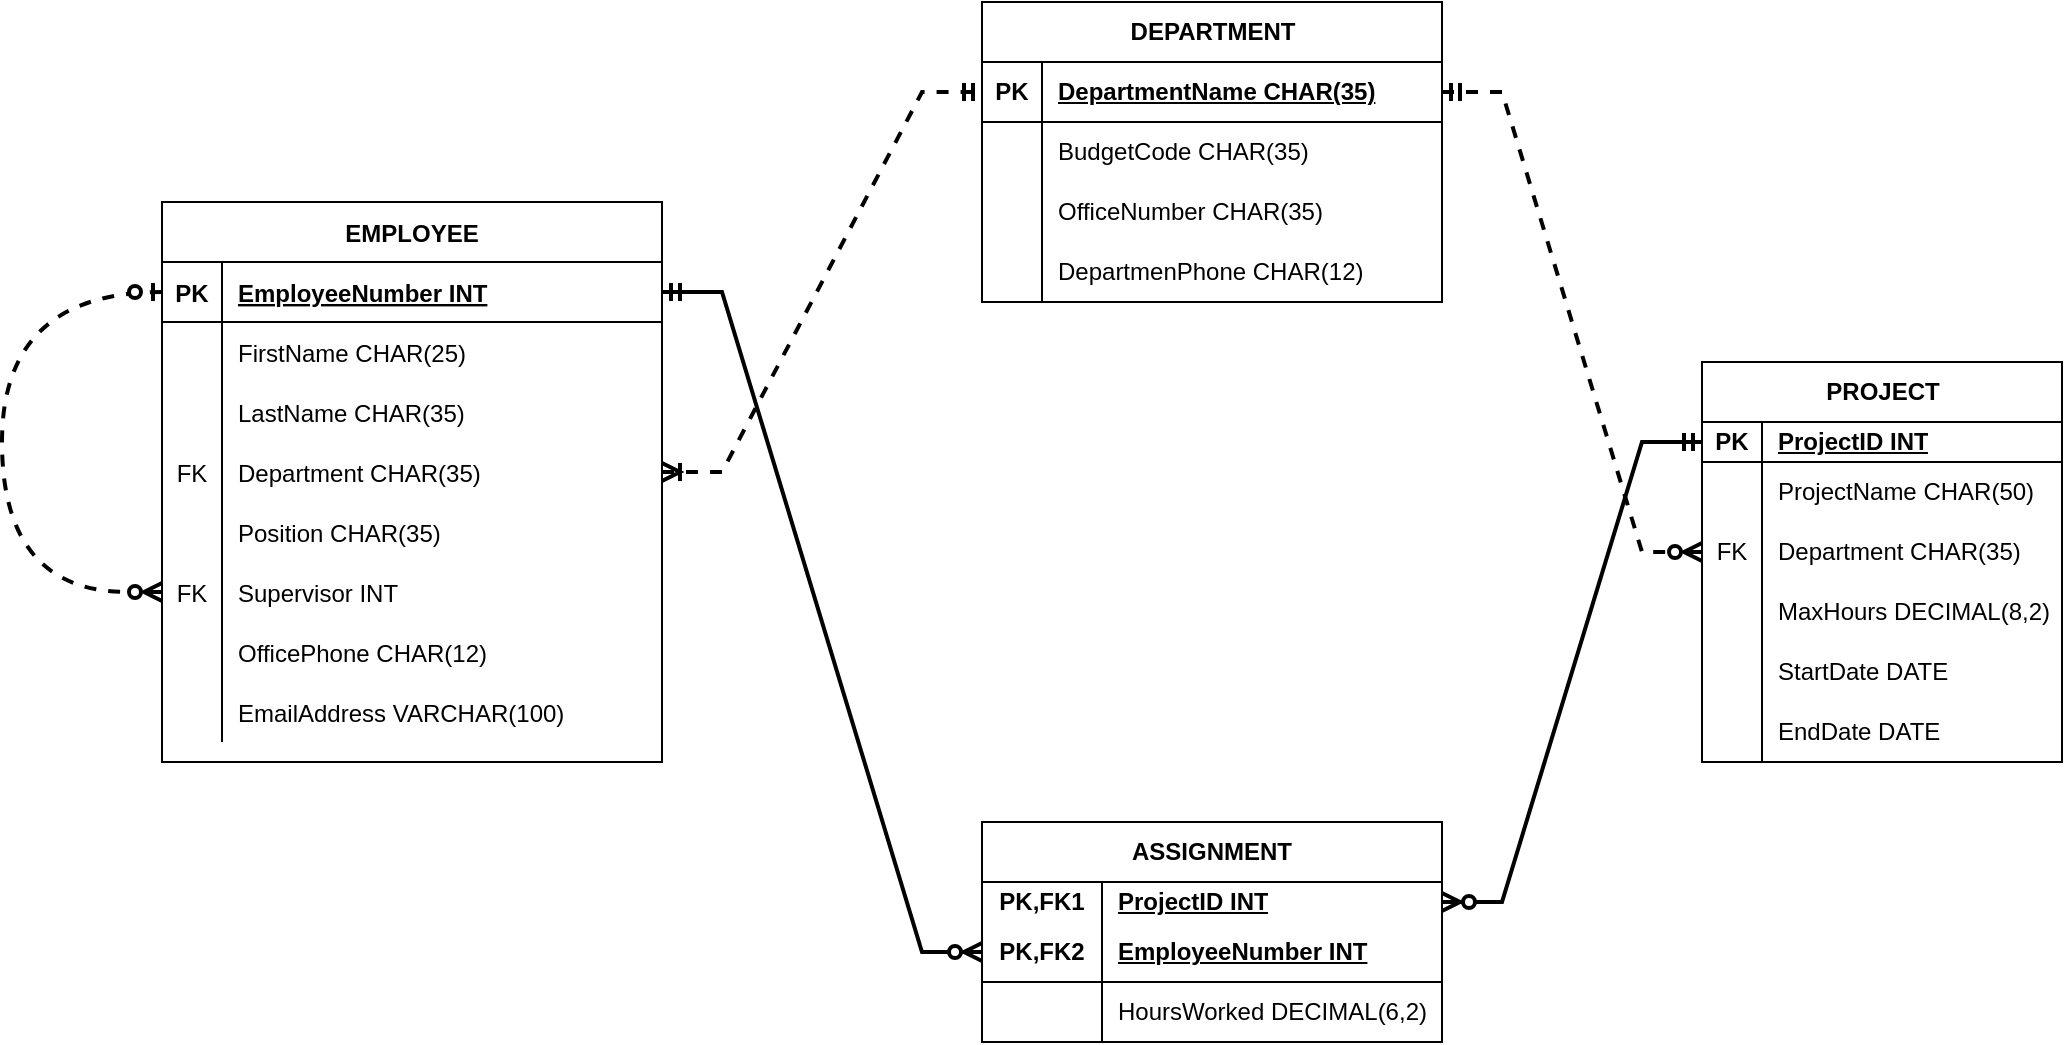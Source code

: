 <mxfile version="21.6.5" type="github">
  <diagram id="R2lEEEUBdFMjLlhIrx00" name="Page-1">
    <mxGraphModel dx="207" dy="268" grid="1" gridSize="10" guides="1" tooltips="1" connect="1" arrows="1" fold="1" page="1" pageScale="1" pageWidth="850" pageHeight="1100" math="0" shadow="0" extFonts="Permanent Marker^https://fonts.googleapis.com/css?family=Permanent+Marker">
      <root>
        <mxCell id="0" />
        <mxCell id="1" parent="0" />
        <mxCell id="C-vyLk0tnHw3VtMMgP7b-23" value="EMPLOYEE" style="shape=table;startSize=30;container=1;collapsible=1;childLayout=tableLayout;fixedRows=1;rowLines=0;fontStyle=1;align=center;resizeLast=1;labelBackgroundColor=default;" parent="1" vertex="1">
          <mxGeometry x="120" y="120" width="250" height="280" as="geometry" />
        </mxCell>
        <mxCell id="C-vyLk0tnHw3VtMMgP7b-24" value="" style="shape=partialRectangle;collapsible=0;dropTarget=0;pointerEvents=0;fillColor=none;points=[[0,0.5],[1,0.5]];portConstraint=eastwest;top=0;left=0;right=0;bottom=1;" parent="C-vyLk0tnHw3VtMMgP7b-23" vertex="1">
          <mxGeometry y="30" width="250" height="30" as="geometry" />
        </mxCell>
        <mxCell id="C-vyLk0tnHw3VtMMgP7b-25" value="PK" style="shape=partialRectangle;overflow=hidden;connectable=0;fillColor=none;top=0;left=0;bottom=0;right=0;fontStyle=1;" parent="C-vyLk0tnHw3VtMMgP7b-24" vertex="1">
          <mxGeometry width="30" height="30" as="geometry">
            <mxRectangle width="30" height="30" as="alternateBounds" />
          </mxGeometry>
        </mxCell>
        <mxCell id="C-vyLk0tnHw3VtMMgP7b-26" value="EmployeeNumber INT" style="shape=partialRectangle;overflow=hidden;connectable=0;fillColor=none;top=0;left=0;bottom=0;right=0;align=left;spacingLeft=6;fontStyle=5;" parent="C-vyLk0tnHw3VtMMgP7b-24" vertex="1">
          <mxGeometry x="30" width="220" height="30" as="geometry">
            <mxRectangle width="220" height="30" as="alternateBounds" />
          </mxGeometry>
        </mxCell>
        <mxCell id="C-vyLk0tnHw3VtMMgP7b-27" value="" style="shape=partialRectangle;collapsible=0;dropTarget=0;pointerEvents=0;fillColor=none;points=[[0,0.5],[1,0.5]];portConstraint=eastwest;top=0;left=0;right=0;bottom=0;" parent="C-vyLk0tnHw3VtMMgP7b-23" vertex="1">
          <mxGeometry y="60" width="250" height="30" as="geometry" />
        </mxCell>
        <mxCell id="C-vyLk0tnHw3VtMMgP7b-28" value="" style="shape=partialRectangle;overflow=hidden;connectable=0;fillColor=none;top=0;left=0;bottom=0;right=0;" parent="C-vyLk0tnHw3VtMMgP7b-27" vertex="1">
          <mxGeometry width="30" height="30" as="geometry">
            <mxRectangle width="30" height="30" as="alternateBounds" />
          </mxGeometry>
        </mxCell>
        <mxCell id="C-vyLk0tnHw3VtMMgP7b-29" value="FirstName CHAR(25) " style="shape=partialRectangle;overflow=hidden;connectable=0;fillColor=none;top=0;left=0;bottom=0;right=0;align=left;spacingLeft=6;" parent="C-vyLk0tnHw3VtMMgP7b-27" vertex="1">
          <mxGeometry x="30" width="220" height="30" as="geometry">
            <mxRectangle width="220" height="30" as="alternateBounds" />
          </mxGeometry>
        </mxCell>
        <mxCell id="xQtc1vV7oJHQVXlDCaET-9" value="" style="shape=partialRectangle;collapsible=0;dropTarget=0;pointerEvents=0;fillColor=none;points=[[0,0.5],[1,0.5]];portConstraint=eastwest;top=0;left=0;right=0;bottom=0;" parent="C-vyLk0tnHw3VtMMgP7b-23" vertex="1">
          <mxGeometry y="90" width="250" height="30" as="geometry" />
        </mxCell>
        <mxCell id="xQtc1vV7oJHQVXlDCaET-10" value="" style="shape=partialRectangle;overflow=hidden;connectable=0;fillColor=none;top=0;left=0;bottom=0;right=0;" parent="xQtc1vV7oJHQVXlDCaET-9" vertex="1">
          <mxGeometry width="30" height="30" as="geometry">
            <mxRectangle width="30" height="30" as="alternateBounds" />
          </mxGeometry>
        </mxCell>
        <mxCell id="xQtc1vV7oJHQVXlDCaET-11" value="LastName CHAR(35)" style="shape=partialRectangle;overflow=hidden;connectable=0;fillColor=none;top=0;left=0;bottom=0;right=0;align=left;spacingLeft=6;" parent="xQtc1vV7oJHQVXlDCaET-9" vertex="1">
          <mxGeometry x="30" width="220" height="30" as="geometry">
            <mxRectangle width="220" height="30" as="alternateBounds" />
          </mxGeometry>
        </mxCell>
        <mxCell id="xQtc1vV7oJHQVXlDCaET-12" value="" style="shape=partialRectangle;collapsible=0;dropTarget=0;pointerEvents=0;fillColor=none;points=[[0,0.5],[1,0.5]];portConstraint=eastwest;top=0;left=0;right=0;bottom=0;" parent="C-vyLk0tnHw3VtMMgP7b-23" vertex="1">
          <mxGeometry y="120" width="250" height="30" as="geometry" />
        </mxCell>
        <mxCell id="xQtc1vV7oJHQVXlDCaET-13" value="FK" style="shape=partialRectangle;overflow=hidden;connectable=0;fillColor=none;top=0;left=0;bottom=0;right=0;" parent="xQtc1vV7oJHQVXlDCaET-12" vertex="1">
          <mxGeometry width="30" height="30" as="geometry">
            <mxRectangle width="30" height="30" as="alternateBounds" />
          </mxGeometry>
        </mxCell>
        <mxCell id="xQtc1vV7oJHQVXlDCaET-14" value="Department CHAR(35)" style="shape=partialRectangle;overflow=hidden;connectable=0;fillColor=none;top=0;left=0;bottom=0;right=0;align=left;spacingLeft=6;" parent="xQtc1vV7oJHQVXlDCaET-12" vertex="1">
          <mxGeometry x="30" width="220" height="30" as="geometry">
            <mxRectangle width="220" height="30" as="alternateBounds" />
          </mxGeometry>
        </mxCell>
        <mxCell id="xQtc1vV7oJHQVXlDCaET-15" value="" style="shape=partialRectangle;collapsible=0;dropTarget=0;pointerEvents=0;fillColor=none;points=[[0,0.5],[1,0.5]];portConstraint=eastwest;top=0;left=0;right=0;bottom=0;" parent="C-vyLk0tnHw3VtMMgP7b-23" vertex="1">
          <mxGeometry y="150" width="250" height="30" as="geometry" />
        </mxCell>
        <mxCell id="xQtc1vV7oJHQVXlDCaET-16" value="" style="shape=partialRectangle;overflow=hidden;connectable=0;fillColor=none;top=0;left=0;bottom=0;right=0;" parent="xQtc1vV7oJHQVXlDCaET-15" vertex="1">
          <mxGeometry width="30" height="30" as="geometry">
            <mxRectangle width="30" height="30" as="alternateBounds" />
          </mxGeometry>
        </mxCell>
        <mxCell id="xQtc1vV7oJHQVXlDCaET-17" value="Position CHAR(35)" style="shape=partialRectangle;overflow=hidden;connectable=0;fillColor=none;top=0;left=0;bottom=0;right=0;align=left;spacingLeft=6;" parent="xQtc1vV7oJHQVXlDCaET-15" vertex="1">
          <mxGeometry x="30" width="220" height="30" as="geometry">
            <mxRectangle width="220" height="30" as="alternateBounds" />
          </mxGeometry>
        </mxCell>
        <mxCell id="xQtc1vV7oJHQVXlDCaET-18" value="" style="shape=partialRectangle;collapsible=0;dropTarget=0;pointerEvents=0;fillColor=none;points=[[0,0.5],[1,0.5]];portConstraint=eastwest;top=0;left=0;right=0;bottom=0;" parent="C-vyLk0tnHw3VtMMgP7b-23" vertex="1">
          <mxGeometry y="180" width="250" height="30" as="geometry" />
        </mxCell>
        <mxCell id="xQtc1vV7oJHQVXlDCaET-19" value="FK" style="shape=partialRectangle;overflow=hidden;connectable=0;fillColor=none;top=0;left=0;bottom=0;right=0;" parent="xQtc1vV7oJHQVXlDCaET-18" vertex="1">
          <mxGeometry width="30" height="30" as="geometry">
            <mxRectangle width="30" height="30" as="alternateBounds" />
          </mxGeometry>
        </mxCell>
        <mxCell id="xQtc1vV7oJHQVXlDCaET-20" value="Supervisor INT" style="shape=partialRectangle;overflow=hidden;connectable=0;fillColor=none;top=0;left=0;bottom=0;right=0;align=left;spacingLeft=6;" parent="xQtc1vV7oJHQVXlDCaET-18" vertex="1">
          <mxGeometry x="30" width="220" height="30" as="geometry">
            <mxRectangle width="220" height="30" as="alternateBounds" />
          </mxGeometry>
        </mxCell>
        <mxCell id="xQtc1vV7oJHQVXlDCaET-21" value="" style="shape=partialRectangle;collapsible=0;dropTarget=0;pointerEvents=0;fillColor=none;points=[[0,0.5],[1,0.5]];portConstraint=eastwest;top=0;left=0;right=0;bottom=0;" parent="C-vyLk0tnHw3VtMMgP7b-23" vertex="1">
          <mxGeometry y="210" width="250" height="30" as="geometry" />
        </mxCell>
        <mxCell id="xQtc1vV7oJHQVXlDCaET-22" value="" style="shape=partialRectangle;overflow=hidden;connectable=0;fillColor=none;top=0;left=0;bottom=0;right=0;" parent="xQtc1vV7oJHQVXlDCaET-21" vertex="1">
          <mxGeometry width="30" height="30" as="geometry">
            <mxRectangle width="30" height="30" as="alternateBounds" />
          </mxGeometry>
        </mxCell>
        <mxCell id="xQtc1vV7oJHQVXlDCaET-23" value="OfficePhone CHAR(12)" style="shape=partialRectangle;overflow=hidden;connectable=0;fillColor=none;top=0;left=0;bottom=0;right=0;align=left;spacingLeft=6;" parent="xQtc1vV7oJHQVXlDCaET-21" vertex="1">
          <mxGeometry x="30" width="220" height="30" as="geometry">
            <mxRectangle width="220" height="30" as="alternateBounds" />
          </mxGeometry>
        </mxCell>
        <mxCell id="xQtc1vV7oJHQVXlDCaET-24" value="" style="shape=partialRectangle;collapsible=0;dropTarget=0;pointerEvents=0;fillColor=none;points=[[0,0.5],[1,0.5]];portConstraint=eastwest;top=0;left=0;right=0;bottom=0;" parent="C-vyLk0tnHw3VtMMgP7b-23" vertex="1">
          <mxGeometry y="240" width="250" height="30" as="geometry" />
        </mxCell>
        <mxCell id="xQtc1vV7oJHQVXlDCaET-25" value="" style="shape=partialRectangle;overflow=hidden;connectable=0;fillColor=none;top=0;left=0;bottom=0;right=0;" parent="xQtc1vV7oJHQVXlDCaET-24" vertex="1">
          <mxGeometry width="30" height="30" as="geometry">
            <mxRectangle width="30" height="30" as="alternateBounds" />
          </mxGeometry>
        </mxCell>
        <mxCell id="xQtc1vV7oJHQVXlDCaET-26" value="EmailAddress VARCHAR(100)" style="shape=partialRectangle;overflow=hidden;connectable=0;fillColor=none;top=0;left=0;bottom=0;right=0;align=left;spacingLeft=6;" parent="xQtc1vV7oJHQVXlDCaET-24" vertex="1">
          <mxGeometry x="30" width="220" height="30" as="geometry">
            <mxRectangle width="220" height="30" as="alternateBounds" />
          </mxGeometry>
        </mxCell>
        <mxCell id="xQtc1vV7oJHQVXlDCaET-114" value="" style="edgeStyle=orthogonalEdgeStyle;fontSize=12;html=1;endArrow=ERzeroToMany;startArrow=ERzeroToOne;rounded=0;curved=1;exitX=0;exitY=0.5;exitDx=0;exitDy=0;entryX=0;entryY=0.5;entryDx=0;entryDy=0;strokeWidth=2;dashed=1;endFill=0;" parent="C-vyLk0tnHw3VtMMgP7b-23" source="C-vyLk0tnHw3VtMMgP7b-24" target="xQtc1vV7oJHQVXlDCaET-18" edge="1">
          <mxGeometry width="100" height="100" relative="1" as="geometry">
            <mxPoint x="-140" y="430" as="sourcePoint" />
            <mxPoint x="-40" y="330" as="targetPoint" />
            <Array as="points">
              <mxPoint x="-80" y="45" />
              <mxPoint x="-80" y="195" />
            </Array>
          </mxGeometry>
        </mxCell>
        <mxCell id="xQtc1vV7oJHQVXlDCaET-30" value="DEPARTMENT" style="shape=table;startSize=30;container=1;collapsible=1;childLayout=tableLayout;fixedRows=1;rowLines=0;fontStyle=1;align=center;resizeLast=1;html=1;" parent="1" vertex="1">
          <mxGeometry x="530" y="20" width="230" height="150" as="geometry" />
        </mxCell>
        <mxCell id="xQtc1vV7oJHQVXlDCaET-31" value="" style="shape=tableRow;horizontal=0;startSize=0;swimlaneHead=0;swimlaneBody=0;fillColor=none;collapsible=0;dropTarget=0;points=[[0,0.5],[1,0.5]];portConstraint=eastwest;top=0;left=0;right=0;bottom=1;" parent="xQtc1vV7oJHQVXlDCaET-30" vertex="1">
          <mxGeometry y="30" width="230" height="30" as="geometry" />
        </mxCell>
        <mxCell id="xQtc1vV7oJHQVXlDCaET-32" value="PK" style="shape=partialRectangle;connectable=0;fillColor=none;top=0;left=0;bottom=0;right=0;fontStyle=1;overflow=hidden;whiteSpace=wrap;html=1;" parent="xQtc1vV7oJHQVXlDCaET-31" vertex="1">
          <mxGeometry width="30" height="30" as="geometry">
            <mxRectangle width="30" height="30" as="alternateBounds" />
          </mxGeometry>
        </mxCell>
        <mxCell id="xQtc1vV7oJHQVXlDCaET-33" value="DepartmentName CHAR(35)" style="shape=partialRectangle;connectable=0;fillColor=none;top=0;left=0;bottom=0;right=0;align=left;spacingLeft=6;fontStyle=5;overflow=hidden;whiteSpace=wrap;html=1;" parent="xQtc1vV7oJHQVXlDCaET-31" vertex="1">
          <mxGeometry x="30" width="200" height="30" as="geometry">
            <mxRectangle width="200" height="30" as="alternateBounds" />
          </mxGeometry>
        </mxCell>
        <mxCell id="xQtc1vV7oJHQVXlDCaET-34" value="" style="shape=tableRow;horizontal=0;startSize=0;swimlaneHead=0;swimlaneBody=0;fillColor=none;collapsible=0;dropTarget=0;points=[[0,0.5],[1,0.5]];portConstraint=eastwest;top=0;left=0;right=0;bottom=0;" parent="xQtc1vV7oJHQVXlDCaET-30" vertex="1">
          <mxGeometry y="60" width="230" height="30" as="geometry" />
        </mxCell>
        <mxCell id="xQtc1vV7oJHQVXlDCaET-35" value="" style="shape=partialRectangle;connectable=0;fillColor=none;top=0;left=0;bottom=0;right=0;editable=1;overflow=hidden;whiteSpace=wrap;html=1;" parent="xQtc1vV7oJHQVXlDCaET-34" vertex="1">
          <mxGeometry width="30" height="30" as="geometry">
            <mxRectangle width="30" height="30" as="alternateBounds" />
          </mxGeometry>
        </mxCell>
        <mxCell id="xQtc1vV7oJHQVXlDCaET-36" value="BudgetCode CHAR(35)" style="shape=partialRectangle;connectable=0;fillColor=none;top=0;left=0;bottom=0;right=0;align=left;spacingLeft=6;overflow=hidden;whiteSpace=wrap;html=1;" parent="xQtc1vV7oJHQVXlDCaET-34" vertex="1">
          <mxGeometry x="30" width="200" height="30" as="geometry">
            <mxRectangle width="200" height="30" as="alternateBounds" />
          </mxGeometry>
        </mxCell>
        <mxCell id="xQtc1vV7oJHQVXlDCaET-37" value="" style="shape=tableRow;horizontal=0;startSize=0;swimlaneHead=0;swimlaneBody=0;fillColor=none;collapsible=0;dropTarget=0;points=[[0,0.5],[1,0.5]];portConstraint=eastwest;top=0;left=0;right=0;bottom=0;" parent="xQtc1vV7oJHQVXlDCaET-30" vertex="1">
          <mxGeometry y="90" width="230" height="30" as="geometry" />
        </mxCell>
        <mxCell id="xQtc1vV7oJHQVXlDCaET-38" value="" style="shape=partialRectangle;connectable=0;fillColor=none;top=0;left=0;bottom=0;right=0;editable=1;overflow=hidden;whiteSpace=wrap;html=1;" parent="xQtc1vV7oJHQVXlDCaET-37" vertex="1">
          <mxGeometry width="30" height="30" as="geometry">
            <mxRectangle width="30" height="30" as="alternateBounds" />
          </mxGeometry>
        </mxCell>
        <mxCell id="xQtc1vV7oJHQVXlDCaET-39" value="OfficeNumber CHAR(35)" style="shape=partialRectangle;connectable=0;fillColor=none;top=0;left=0;bottom=0;right=0;align=left;spacingLeft=6;overflow=hidden;whiteSpace=wrap;html=1;" parent="xQtc1vV7oJHQVXlDCaET-37" vertex="1">
          <mxGeometry x="30" width="200" height="30" as="geometry">
            <mxRectangle width="200" height="30" as="alternateBounds" />
          </mxGeometry>
        </mxCell>
        <mxCell id="xQtc1vV7oJHQVXlDCaET-40" value="" style="shape=tableRow;horizontal=0;startSize=0;swimlaneHead=0;swimlaneBody=0;fillColor=none;collapsible=0;dropTarget=0;points=[[0,0.5],[1,0.5]];portConstraint=eastwest;top=0;left=0;right=0;bottom=0;" parent="xQtc1vV7oJHQVXlDCaET-30" vertex="1">
          <mxGeometry y="120" width="230" height="30" as="geometry" />
        </mxCell>
        <mxCell id="xQtc1vV7oJHQVXlDCaET-41" value="" style="shape=partialRectangle;connectable=0;fillColor=none;top=0;left=0;bottom=0;right=0;editable=1;overflow=hidden;whiteSpace=wrap;html=1;" parent="xQtc1vV7oJHQVXlDCaET-40" vertex="1">
          <mxGeometry width="30" height="30" as="geometry">
            <mxRectangle width="30" height="30" as="alternateBounds" />
          </mxGeometry>
        </mxCell>
        <mxCell id="xQtc1vV7oJHQVXlDCaET-42" value="DepartmenPhone CHAR(12)" style="shape=partialRectangle;connectable=0;fillColor=none;top=0;left=0;bottom=0;right=0;align=left;spacingLeft=6;overflow=hidden;whiteSpace=wrap;html=1;" parent="xQtc1vV7oJHQVXlDCaET-40" vertex="1">
          <mxGeometry x="30" width="200" height="30" as="geometry">
            <mxRectangle width="200" height="30" as="alternateBounds" />
          </mxGeometry>
        </mxCell>
        <mxCell id="xQtc1vV7oJHQVXlDCaET-49" value="" style="edgeStyle=entityRelationEdgeStyle;fontSize=12;html=1;endArrow=ERmandOne;startArrow=ERoneToMany;rounded=0;exitX=1;exitY=0.5;exitDx=0;exitDy=0;endFill=0;entryX=0;entryY=0.5;entryDx=0;entryDy=0;shadow=0;strokeWidth=2;startFill=0;dashed=1;" parent="1" source="xQtc1vV7oJHQVXlDCaET-12" target="xQtc1vV7oJHQVXlDCaET-31" edge="1">
          <mxGeometry width="100" height="100" relative="1" as="geometry">
            <mxPoint x="460" y="470" as="sourcePoint" />
            <mxPoint x="510" y="180" as="targetPoint" />
            <Array as="points">
              <mxPoint x="510" y="240" />
            </Array>
          </mxGeometry>
        </mxCell>
        <mxCell id="xQtc1vV7oJHQVXlDCaET-50" value="ASSIGNMENT" style="shape=table;startSize=30;container=1;collapsible=1;childLayout=tableLayout;fixedRows=1;rowLines=0;fontStyle=1;align=center;resizeLast=1;html=1;whiteSpace=wrap;" parent="1" vertex="1">
          <mxGeometry x="530" y="430" width="230" height="110" as="geometry" />
        </mxCell>
        <mxCell id="xQtc1vV7oJHQVXlDCaET-51" value="" style="shape=tableRow;horizontal=0;startSize=0;swimlaneHead=0;swimlaneBody=0;fillColor=none;collapsible=0;dropTarget=0;points=[[0,0.5],[1,0.5]];portConstraint=eastwest;top=0;left=0;right=0;bottom=0;html=1;" parent="xQtc1vV7oJHQVXlDCaET-50" vertex="1">
          <mxGeometry y="30" width="230" height="20" as="geometry" />
        </mxCell>
        <mxCell id="xQtc1vV7oJHQVXlDCaET-52" value="PK,FK1" style="shape=partialRectangle;connectable=0;fillColor=none;top=0;left=0;bottom=0;right=0;fontStyle=1;overflow=hidden;html=1;whiteSpace=wrap;" parent="xQtc1vV7oJHQVXlDCaET-51" vertex="1">
          <mxGeometry width="60" height="20" as="geometry">
            <mxRectangle width="60" height="20" as="alternateBounds" />
          </mxGeometry>
        </mxCell>
        <mxCell id="xQtc1vV7oJHQVXlDCaET-53" value="ProjectID INT" style="shape=partialRectangle;connectable=0;fillColor=none;top=0;left=0;bottom=0;right=0;align=left;spacingLeft=6;fontStyle=5;overflow=hidden;html=1;whiteSpace=wrap;" parent="xQtc1vV7oJHQVXlDCaET-51" vertex="1">
          <mxGeometry x="60" width="170" height="20" as="geometry">
            <mxRectangle width="170" height="20" as="alternateBounds" />
          </mxGeometry>
        </mxCell>
        <mxCell id="xQtc1vV7oJHQVXlDCaET-54" value="" style="shape=tableRow;horizontal=0;startSize=0;swimlaneHead=0;swimlaneBody=0;fillColor=none;collapsible=0;dropTarget=0;points=[[0,0.5],[1,0.5]];portConstraint=eastwest;top=0;left=0;right=0;bottom=1;html=1;" parent="xQtc1vV7oJHQVXlDCaET-50" vertex="1">
          <mxGeometry y="50" width="230" height="30" as="geometry" />
        </mxCell>
        <mxCell id="xQtc1vV7oJHQVXlDCaET-55" value="PK,FK2" style="shape=partialRectangle;connectable=0;fillColor=none;top=0;left=0;bottom=0;right=0;fontStyle=1;overflow=hidden;html=1;whiteSpace=wrap;" parent="xQtc1vV7oJHQVXlDCaET-54" vertex="1">
          <mxGeometry width="60" height="30" as="geometry">
            <mxRectangle width="60" height="30" as="alternateBounds" />
          </mxGeometry>
        </mxCell>
        <mxCell id="xQtc1vV7oJHQVXlDCaET-56" value="EmployeeNumber INT" style="shape=partialRectangle;connectable=0;fillColor=none;top=0;left=0;bottom=0;right=0;align=left;spacingLeft=6;fontStyle=5;overflow=hidden;html=1;whiteSpace=wrap;" parent="xQtc1vV7oJHQVXlDCaET-54" vertex="1">
          <mxGeometry x="60" width="170" height="30" as="geometry">
            <mxRectangle width="170" height="30" as="alternateBounds" />
          </mxGeometry>
        </mxCell>
        <mxCell id="xQtc1vV7oJHQVXlDCaET-57" value="" style="shape=tableRow;horizontal=0;startSize=0;swimlaneHead=0;swimlaneBody=0;fillColor=none;collapsible=0;dropTarget=0;points=[[0,0.5],[1,0.5]];portConstraint=eastwest;top=0;left=0;right=0;bottom=0;html=1;" parent="xQtc1vV7oJHQVXlDCaET-50" vertex="1">
          <mxGeometry y="80" width="230" height="30" as="geometry" />
        </mxCell>
        <mxCell id="xQtc1vV7oJHQVXlDCaET-58" value="" style="shape=partialRectangle;connectable=0;fillColor=none;top=0;left=0;bottom=0;right=0;editable=1;overflow=hidden;html=1;whiteSpace=wrap;" parent="xQtc1vV7oJHQVXlDCaET-57" vertex="1">
          <mxGeometry width="60" height="30" as="geometry">
            <mxRectangle width="60" height="30" as="alternateBounds" />
          </mxGeometry>
        </mxCell>
        <mxCell id="xQtc1vV7oJHQVXlDCaET-59" value="HoursWorked DECIMAL(6,2)" style="shape=partialRectangle;connectable=0;fillColor=none;top=0;left=0;bottom=0;right=0;align=left;spacingLeft=6;overflow=hidden;html=1;whiteSpace=wrap;" parent="xQtc1vV7oJHQVXlDCaET-57" vertex="1">
          <mxGeometry x="60" width="170" height="30" as="geometry">
            <mxRectangle width="170" height="30" as="alternateBounds" />
          </mxGeometry>
        </mxCell>
        <mxCell id="xQtc1vV7oJHQVXlDCaET-63" value="PROJECT" style="shape=table;startSize=30;container=1;collapsible=1;childLayout=tableLayout;fixedRows=1;rowLines=0;fontStyle=1;align=center;resizeLast=1;html=1;" parent="1" vertex="1">
          <mxGeometry x="890" y="200" width="180" height="200" as="geometry" />
        </mxCell>
        <mxCell id="xQtc1vV7oJHQVXlDCaET-64" value="" style="shape=tableRow;horizontal=0;startSize=0;swimlaneHead=0;swimlaneBody=0;fillColor=none;collapsible=0;dropTarget=0;points=[[0,0.5],[1,0.5]];portConstraint=eastwest;top=0;left=0;right=0;bottom=1;" parent="xQtc1vV7oJHQVXlDCaET-63" vertex="1">
          <mxGeometry y="30" width="180" height="20" as="geometry" />
        </mxCell>
        <mxCell id="xQtc1vV7oJHQVXlDCaET-65" value="PK" style="shape=partialRectangle;connectable=0;fillColor=none;top=0;left=0;bottom=0;right=0;fontStyle=1;overflow=hidden;whiteSpace=wrap;html=1;" parent="xQtc1vV7oJHQVXlDCaET-64" vertex="1">
          <mxGeometry width="30" height="20" as="geometry">
            <mxRectangle width="30" height="20" as="alternateBounds" />
          </mxGeometry>
        </mxCell>
        <mxCell id="xQtc1vV7oJHQVXlDCaET-66" value="ProjectID INT" style="shape=partialRectangle;connectable=0;fillColor=none;top=0;left=0;bottom=0;right=0;align=left;spacingLeft=6;fontStyle=5;overflow=hidden;whiteSpace=wrap;html=1;" parent="xQtc1vV7oJHQVXlDCaET-64" vertex="1">
          <mxGeometry x="30" width="150" height="20" as="geometry">
            <mxRectangle width="150" height="20" as="alternateBounds" />
          </mxGeometry>
        </mxCell>
        <mxCell id="xQtc1vV7oJHQVXlDCaET-67" value="" style="shape=tableRow;horizontal=0;startSize=0;swimlaneHead=0;swimlaneBody=0;fillColor=none;collapsible=0;dropTarget=0;points=[[0,0.5],[1,0.5]];portConstraint=eastwest;top=0;left=0;right=0;bottom=0;" parent="xQtc1vV7oJHQVXlDCaET-63" vertex="1">
          <mxGeometry y="50" width="180" height="30" as="geometry" />
        </mxCell>
        <mxCell id="xQtc1vV7oJHQVXlDCaET-68" value="" style="shape=partialRectangle;connectable=0;fillColor=none;top=0;left=0;bottom=0;right=0;editable=1;overflow=hidden;whiteSpace=wrap;html=1;" parent="xQtc1vV7oJHQVXlDCaET-67" vertex="1">
          <mxGeometry width="30" height="30" as="geometry">
            <mxRectangle width="30" height="30" as="alternateBounds" />
          </mxGeometry>
        </mxCell>
        <mxCell id="xQtc1vV7oJHQVXlDCaET-69" value="ProjectName CHAR(50)" style="shape=partialRectangle;connectable=0;fillColor=none;top=0;left=0;bottom=0;right=0;align=left;spacingLeft=6;overflow=hidden;whiteSpace=wrap;html=1;" parent="xQtc1vV7oJHQVXlDCaET-67" vertex="1">
          <mxGeometry x="30" width="150" height="30" as="geometry">
            <mxRectangle width="150" height="30" as="alternateBounds" />
          </mxGeometry>
        </mxCell>
        <mxCell id="xQtc1vV7oJHQVXlDCaET-70" value="" style="shape=tableRow;horizontal=0;startSize=0;swimlaneHead=0;swimlaneBody=0;fillColor=none;collapsible=0;dropTarget=0;points=[[0,0.5],[1,0.5]];portConstraint=eastwest;top=0;left=0;right=0;bottom=0;" parent="xQtc1vV7oJHQVXlDCaET-63" vertex="1">
          <mxGeometry y="80" width="180" height="30" as="geometry" />
        </mxCell>
        <mxCell id="xQtc1vV7oJHQVXlDCaET-71" value="FK" style="shape=partialRectangle;connectable=0;fillColor=none;top=0;left=0;bottom=0;right=0;editable=1;overflow=hidden;whiteSpace=wrap;html=1;" parent="xQtc1vV7oJHQVXlDCaET-70" vertex="1">
          <mxGeometry width="30" height="30" as="geometry">
            <mxRectangle width="30" height="30" as="alternateBounds" />
          </mxGeometry>
        </mxCell>
        <mxCell id="xQtc1vV7oJHQVXlDCaET-72" value="Department CHAR(35)" style="shape=partialRectangle;connectable=0;fillColor=none;top=0;left=0;bottom=0;right=0;align=left;spacingLeft=6;overflow=hidden;whiteSpace=wrap;html=1;" parent="xQtc1vV7oJHQVXlDCaET-70" vertex="1">
          <mxGeometry x="30" width="150" height="30" as="geometry">
            <mxRectangle width="150" height="30" as="alternateBounds" />
          </mxGeometry>
        </mxCell>
        <mxCell id="xQtc1vV7oJHQVXlDCaET-73" value="" style="shape=tableRow;horizontal=0;startSize=0;swimlaneHead=0;swimlaneBody=0;fillColor=none;collapsible=0;dropTarget=0;points=[[0,0.5],[1,0.5]];portConstraint=eastwest;top=0;left=0;right=0;bottom=0;" parent="xQtc1vV7oJHQVXlDCaET-63" vertex="1">
          <mxGeometry y="110" width="180" height="30" as="geometry" />
        </mxCell>
        <mxCell id="xQtc1vV7oJHQVXlDCaET-74" value="" style="shape=partialRectangle;connectable=0;fillColor=none;top=0;left=0;bottom=0;right=0;editable=1;overflow=hidden;whiteSpace=wrap;html=1;" parent="xQtc1vV7oJHQVXlDCaET-73" vertex="1">
          <mxGeometry width="30" height="30" as="geometry">
            <mxRectangle width="30" height="30" as="alternateBounds" />
          </mxGeometry>
        </mxCell>
        <mxCell id="xQtc1vV7oJHQVXlDCaET-75" value="MaxHours DECIMAL(8,2)" style="shape=partialRectangle;connectable=0;fillColor=none;top=0;left=0;bottom=0;right=0;align=left;spacingLeft=6;overflow=hidden;whiteSpace=wrap;html=1;" parent="xQtc1vV7oJHQVXlDCaET-73" vertex="1">
          <mxGeometry x="30" width="150" height="30" as="geometry">
            <mxRectangle width="150" height="30" as="alternateBounds" />
          </mxGeometry>
        </mxCell>
        <mxCell id="xQtc1vV7oJHQVXlDCaET-89" value="" style="shape=tableRow;horizontal=0;startSize=0;swimlaneHead=0;swimlaneBody=0;fillColor=none;collapsible=0;dropTarget=0;points=[[0,0.5],[1,0.5]];portConstraint=eastwest;top=0;left=0;right=0;bottom=0;" parent="xQtc1vV7oJHQVXlDCaET-63" vertex="1">
          <mxGeometry y="140" width="180" height="30" as="geometry" />
        </mxCell>
        <mxCell id="xQtc1vV7oJHQVXlDCaET-90" value="" style="shape=partialRectangle;connectable=0;fillColor=none;top=0;left=0;bottom=0;right=0;editable=1;overflow=hidden;whiteSpace=wrap;html=1;" parent="xQtc1vV7oJHQVXlDCaET-89" vertex="1">
          <mxGeometry width="30" height="30" as="geometry">
            <mxRectangle width="30" height="30" as="alternateBounds" />
          </mxGeometry>
        </mxCell>
        <mxCell id="xQtc1vV7oJHQVXlDCaET-91" value="StartDate DATE" style="shape=partialRectangle;connectable=0;fillColor=none;top=0;left=0;bottom=0;right=0;align=left;spacingLeft=6;overflow=hidden;whiteSpace=wrap;html=1;" parent="xQtc1vV7oJHQVXlDCaET-89" vertex="1">
          <mxGeometry x="30" width="150" height="30" as="geometry">
            <mxRectangle width="150" height="30" as="alternateBounds" />
          </mxGeometry>
        </mxCell>
        <mxCell id="xQtc1vV7oJHQVXlDCaET-92" value="" style="shape=tableRow;horizontal=0;startSize=0;swimlaneHead=0;swimlaneBody=0;fillColor=none;collapsible=0;dropTarget=0;points=[[0,0.5],[1,0.5]];portConstraint=eastwest;top=0;left=0;right=0;bottom=0;" parent="xQtc1vV7oJHQVXlDCaET-63" vertex="1">
          <mxGeometry y="170" width="180" height="30" as="geometry" />
        </mxCell>
        <mxCell id="xQtc1vV7oJHQVXlDCaET-93" value="" style="shape=partialRectangle;connectable=0;fillColor=none;top=0;left=0;bottom=0;right=0;editable=1;overflow=hidden;whiteSpace=wrap;html=1;" parent="xQtc1vV7oJHQVXlDCaET-92" vertex="1">
          <mxGeometry width="30" height="30" as="geometry">
            <mxRectangle width="30" height="30" as="alternateBounds" />
          </mxGeometry>
        </mxCell>
        <mxCell id="xQtc1vV7oJHQVXlDCaET-94" value="EndDate DATE" style="shape=partialRectangle;connectable=0;fillColor=none;top=0;left=0;bottom=0;right=0;align=left;spacingLeft=6;overflow=hidden;whiteSpace=wrap;html=1;" parent="xQtc1vV7oJHQVXlDCaET-92" vertex="1">
          <mxGeometry x="30" width="150" height="30" as="geometry">
            <mxRectangle width="150" height="30" as="alternateBounds" />
          </mxGeometry>
        </mxCell>
        <mxCell id="xQtc1vV7oJHQVXlDCaET-102" value="" style="edgeStyle=entityRelationEdgeStyle;fontSize=12;html=1;endArrow=ERzeroToMany;startArrow=ERmandOne;rounded=0;entryX=0;entryY=0.5;entryDx=0;entryDy=0;exitX=1;exitY=0.5;exitDx=0;exitDy=0;strokeWidth=2;dashed=1;endFill=0;" parent="1" source="xQtc1vV7oJHQVXlDCaET-31" target="xQtc1vV7oJHQVXlDCaET-70" edge="1">
          <mxGeometry width="100" height="100" relative="1" as="geometry">
            <mxPoint x="770" y="160.0" as="sourcePoint" />
            <mxPoint x="868.74" y="295.45" as="targetPoint" />
          </mxGeometry>
        </mxCell>
        <mxCell id="xQtc1vV7oJHQVXlDCaET-108" value="" style="edgeStyle=entityRelationEdgeStyle;fontSize=12;html=1;endArrow=ERzeroToMany;startArrow=ERmandOne;rounded=0;exitX=1;exitY=0.5;exitDx=0;exitDy=0;strokeWidth=2;" parent="1" source="C-vyLk0tnHw3VtMMgP7b-24" target="xQtc1vV7oJHQVXlDCaET-54" edge="1">
          <mxGeometry width="100" height="100" relative="1" as="geometry">
            <mxPoint x="310" y="630" as="sourcePoint" />
            <mxPoint x="410" y="530" as="targetPoint" />
            <Array as="points">
              <mxPoint x="460" y="330" />
            </Array>
          </mxGeometry>
        </mxCell>
        <mxCell id="xQtc1vV7oJHQVXlDCaET-109" value="" style="edgeStyle=entityRelationEdgeStyle;fontSize=12;html=1;endArrow=ERmandOne;startArrow=ERzeroToMany;rounded=0;exitX=1;exitY=0.5;exitDx=0;exitDy=0;entryX=0;entryY=0.5;entryDx=0;entryDy=0;strokeWidth=2;endFill=0;" parent="1" source="xQtc1vV7oJHQVXlDCaET-51" target="xQtc1vV7oJHQVXlDCaET-64" edge="1">
          <mxGeometry width="100" height="100" relative="1" as="geometry">
            <mxPoint x="530" y="250" as="sourcePoint" />
            <mxPoint x="630" y="150" as="targetPoint" />
          </mxGeometry>
        </mxCell>
      </root>
    </mxGraphModel>
  </diagram>
</mxfile>
